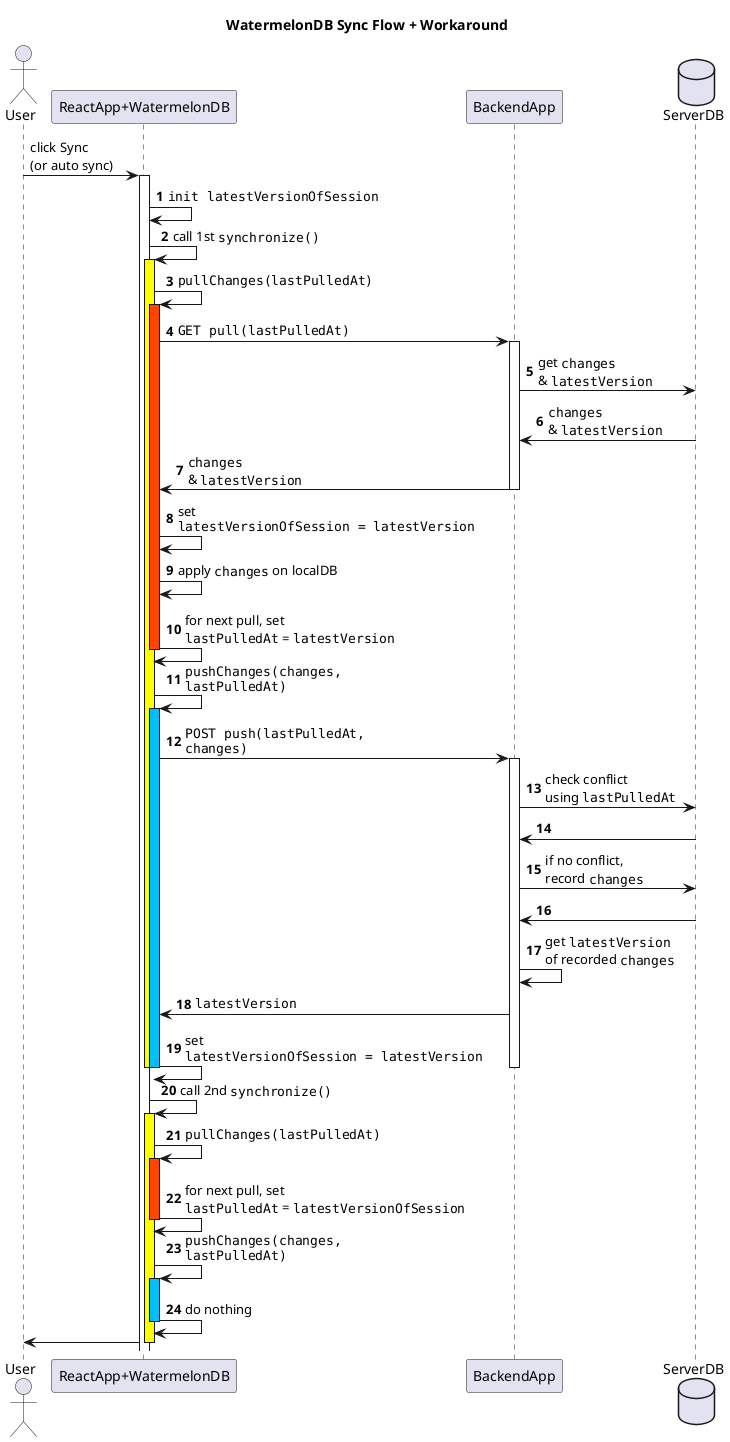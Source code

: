 @startuml
title WatermelonDB Sync Flow + Workaround

actor User

participant "ReactApp+WatermelonDB" as ReactApp
participant BackendApp
database ServerDB

User -> ReactApp : click Sync\n(or auto sync)
activate ReactApp

autonumber

ReactApp -> ReactApp : ""init latestVersionOfSession""

ReactApp -> ReactApp : call 1st ""synchronize()""
activate ReactApp #Yellow

ReactApp -> ReactApp : ""pullChanges(lastPulledAt)""
activate ReactApp #OrangeRed

ReactApp -> BackendApp : ""GET pull(lastPulledAt)""
activate BackendApp

BackendApp -> ServerDB : get ""changes"" \n& ""latestVersion""
ServerDB -> BackendApp : ""changes"" \n& ""latestVersion""

BackendApp -> ReactApp : ""changes"" \n& ""latestVersion""
deactivate BackendApp

ReactApp -> ReactApp : set\n""latestVersionOfSession = latestVersion""
ReactApp -> ReactApp : apply ""changes"" on localDB
ReactApp -> ReactApp : for next pull, set\n""lastPulledAt"" = ""latestVersion""

deactivate ReactApp

ReactApp -> ReactApp : ""pushChanges(changes,""\n""lastPulledAt)""
activate ReactApp #DeepSkyBlue

ReactApp -> BackendApp : ""POST push(lastPulledAt,""\n""changes)""
activate BackendApp

BackendApp -> ServerDB : check conflict\nusing ""lastPulledAt""
ServerDB -> BackendApp

BackendApp -> ServerDB : if no conflict,\nrecord ""changes""
ServerDB -> BackendApp

BackendApp -> BackendApp : get ""latestVersion""\nof recorded ""changes""

BackendApp -> ReactApp : ""latestVersion""
ReactApp -> ReactApp : set\n""latestVersionOfSession = latestVersion""

deactivate BackendApp

deactivate ReactApp
deactivate ReactApp

ReactApp -> ReactApp : call 2nd ""synchronize()""
activate ReactApp #Yellow

ReactApp -> ReactApp : ""pullChanges(lastPulledAt)""
activate ReactApp #OrangeRed

ReactApp -> ReactApp : for next pull, set\n""lastPulledAt"" = ""latestVersionOfSession""
deactivate ReactApp

ReactApp -> ReactApp : ""pushChanges(changes,""\n""lastPulledAt)""
activate ReactApp #DeepSkyBlue

ReactApp -> ReactApp : do nothing
deactivate ReactApp

autonumber stop

ReactApp -> User
deactivate ReactApp

@enduml
